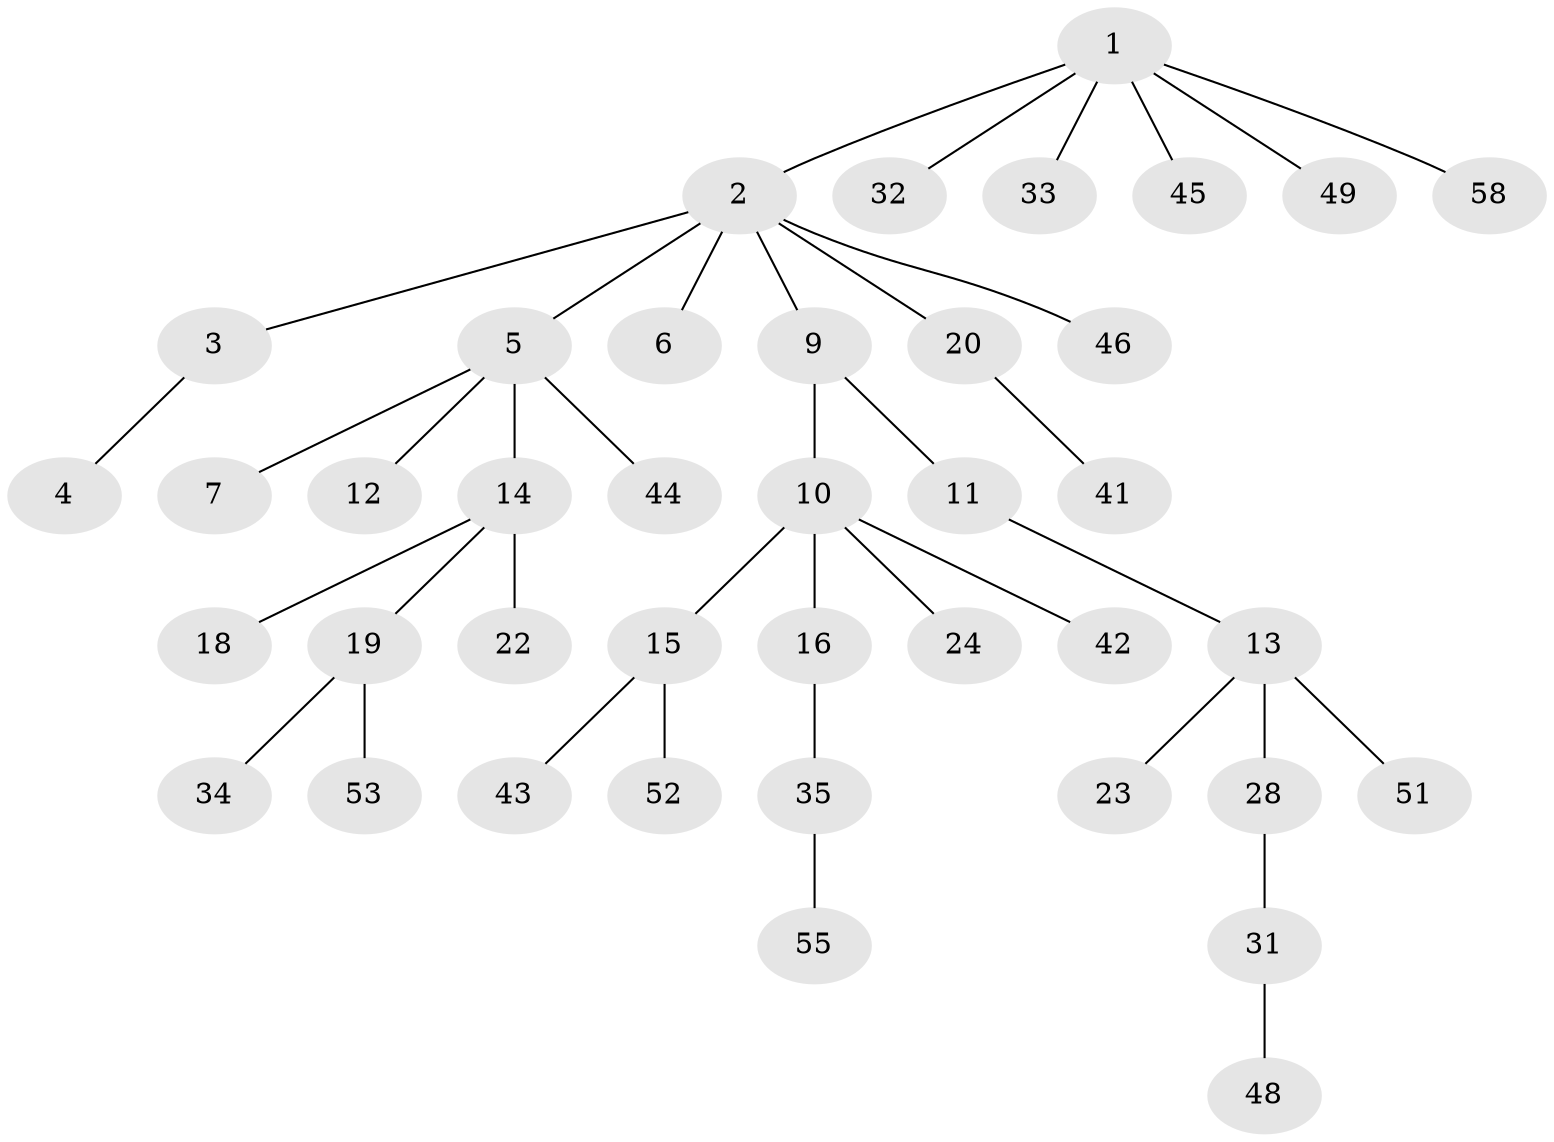 // Generated by graph-tools (version 1.1) at 2025/24/03/03/25 07:24:08]
// undirected, 40 vertices, 39 edges
graph export_dot {
graph [start="1"]
  node [color=gray90,style=filled];
  1 [super="+8"];
  2 [super="+39"];
  3;
  4 [super="+38"];
  5 [super="+36"];
  6 [super="+21"];
  7;
  9;
  10 [super="+25"];
  11 [super="+50"];
  12 [super="+40"];
  13 [super="+37"];
  14 [super="+47"];
  15 [super="+17"];
  16 [super="+27"];
  18 [super="+54"];
  19 [super="+29"];
  20 [super="+26"];
  22;
  23;
  24 [super="+30"];
  28;
  31;
  32;
  33;
  34;
  35 [super="+57"];
  41;
  42;
  43 [super="+56"];
  44;
  45;
  46;
  48;
  49;
  51;
  52;
  53;
  55;
  58;
  1 -- 2;
  1 -- 49;
  1 -- 32;
  1 -- 33;
  1 -- 58;
  1 -- 45;
  2 -- 3;
  2 -- 5;
  2 -- 6;
  2 -- 9;
  2 -- 20;
  2 -- 46;
  3 -- 4;
  5 -- 7;
  5 -- 12;
  5 -- 14;
  5 -- 44;
  9 -- 10;
  9 -- 11;
  10 -- 15;
  10 -- 16;
  10 -- 24;
  10 -- 42;
  11 -- 13;
  13 -- 23;
  13 -- 28;
  13 -- 51;
  14 -- 18;
  14 -- 19;
  14 -- 22;
  15 -- 43;
  15 -- 52;
  16 -- 35;
  19 -- 53;
  19 -- 34;
  20 -- 41;
  28 -- 31;
  31 -- 48;
  35 -- 55;
}
